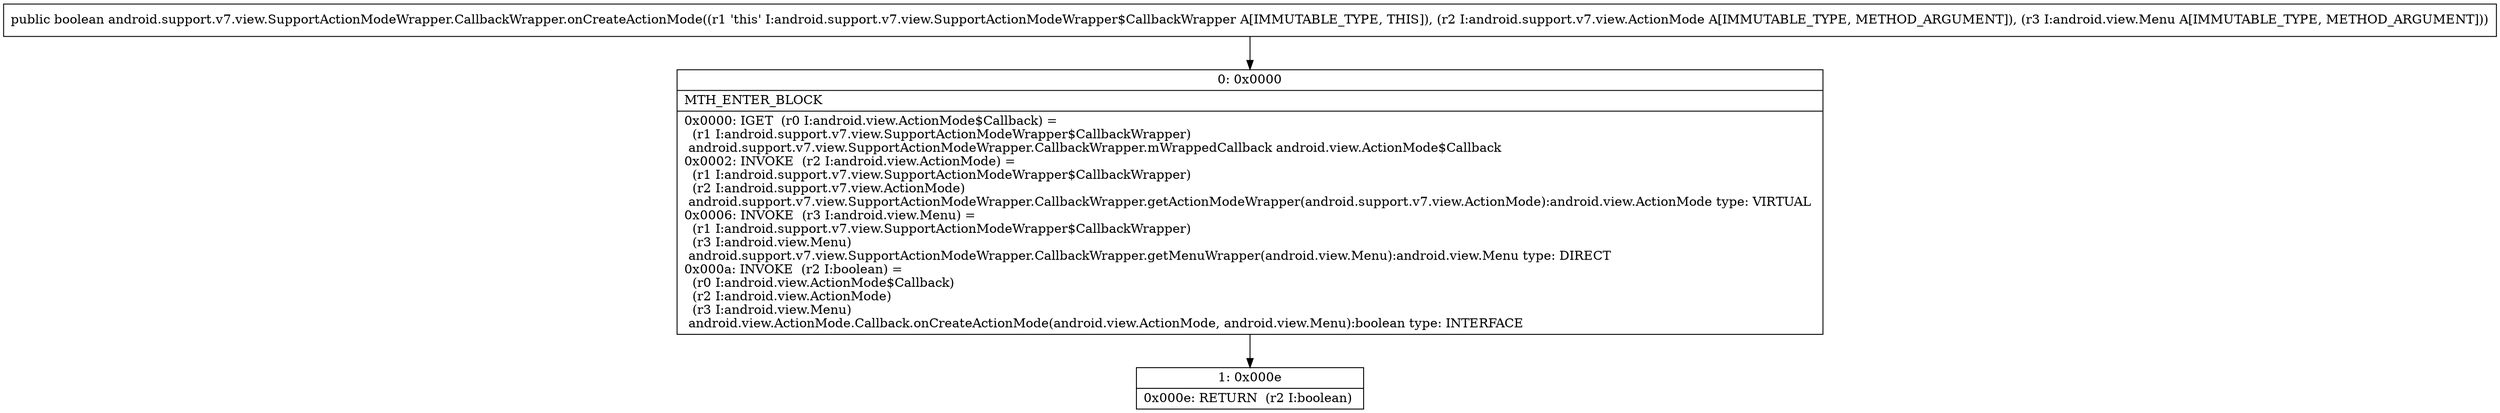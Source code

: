 digraph "CFG forandroid.support.v7.view.SupportActionModeWrapper.CallbackWrapper.onCreateActionMode(Landroid\/support\/v7\/view\/ActionMode;Landroid\/view\/Menu;)Z" {
Node_0 [shape=record,label="{0\:\ 0x0000|MTH_ENTER_BLOCK\l|0x0000: IGET  (r0 I:android.view.ActionMode$Callback) = \l  (r1 I:android.support.v7.view.SupportActionModeWrapper$CallbackWrapper)\l android.support.v7.view.SupportActionModeWrapper.CallbackWrapper.mWrappedCallback android.view.ActionMode$Callback \l0x0002: INVOKE  (r2 I:android.view.ActionMode) = \l  (r1 I:android.support.v7.view.SupportActionModeWrapper$CallbackWrapper)\l  (r2 I:android.support.v7.view.ActionMode)\l android.support.v7.view.SupportActionModeWrapper.CallbackWrapper.getActionModeWrapper(android.support.v7.view.ActionMode):android.view.ActionMode type: VIRTUAL \l0x0006: INVOKE  (r3 I:android.view.Menu) = \l  (r1 I:android.support.v7.view.SupportActionModeWrapper$CallbackWrapper)\l  (r3 I:android.view.Menu)\l android.support.v7.view.SupportActionModeWrapper.CallbackWrapper.getMenuWrapper(android.view.Menu):android.view.Menu type: DIRECT \l0x000a: INVOKE  (r2 I:boolean) = \l  (r0 I:android.view.ActionMode$Callback)\l  (r2 I:android.view.ActionMode)\l  (r3 I:android.view.Menu)\l android.view.ActionMode.Callback.onCreateActionMode(android.view.ActionMode, android.view.Menu):boolean type: INTERFACE \l}"];
Node_1 [shape=record,label="{1\:\ 0x000e|0x000e: RETURN  (r2 I:boolean) \l}"];
MethodNode[shape=record,label="{public boolean android.support.v7.view.SupportActionModeWrapper.CallbackWrapper.onCreateActionMode((r1 'this' I:android.support.v7.view.SupportActionModeWrapper$CallbackWrapper A[IMMUTABLE_TYPE, THIS]), (r2 I:android.support.v7.view.ActionMode A[IMMUTABLE_TYPE, METHOD_ARGUMENT]), (r3 I:android.view.Menu A[IMMUTABLE_TYPE, METHOD_ARGUMENT])) }"];
MethodNode -> Node_0;
Node_0 -> Node_1;
}

